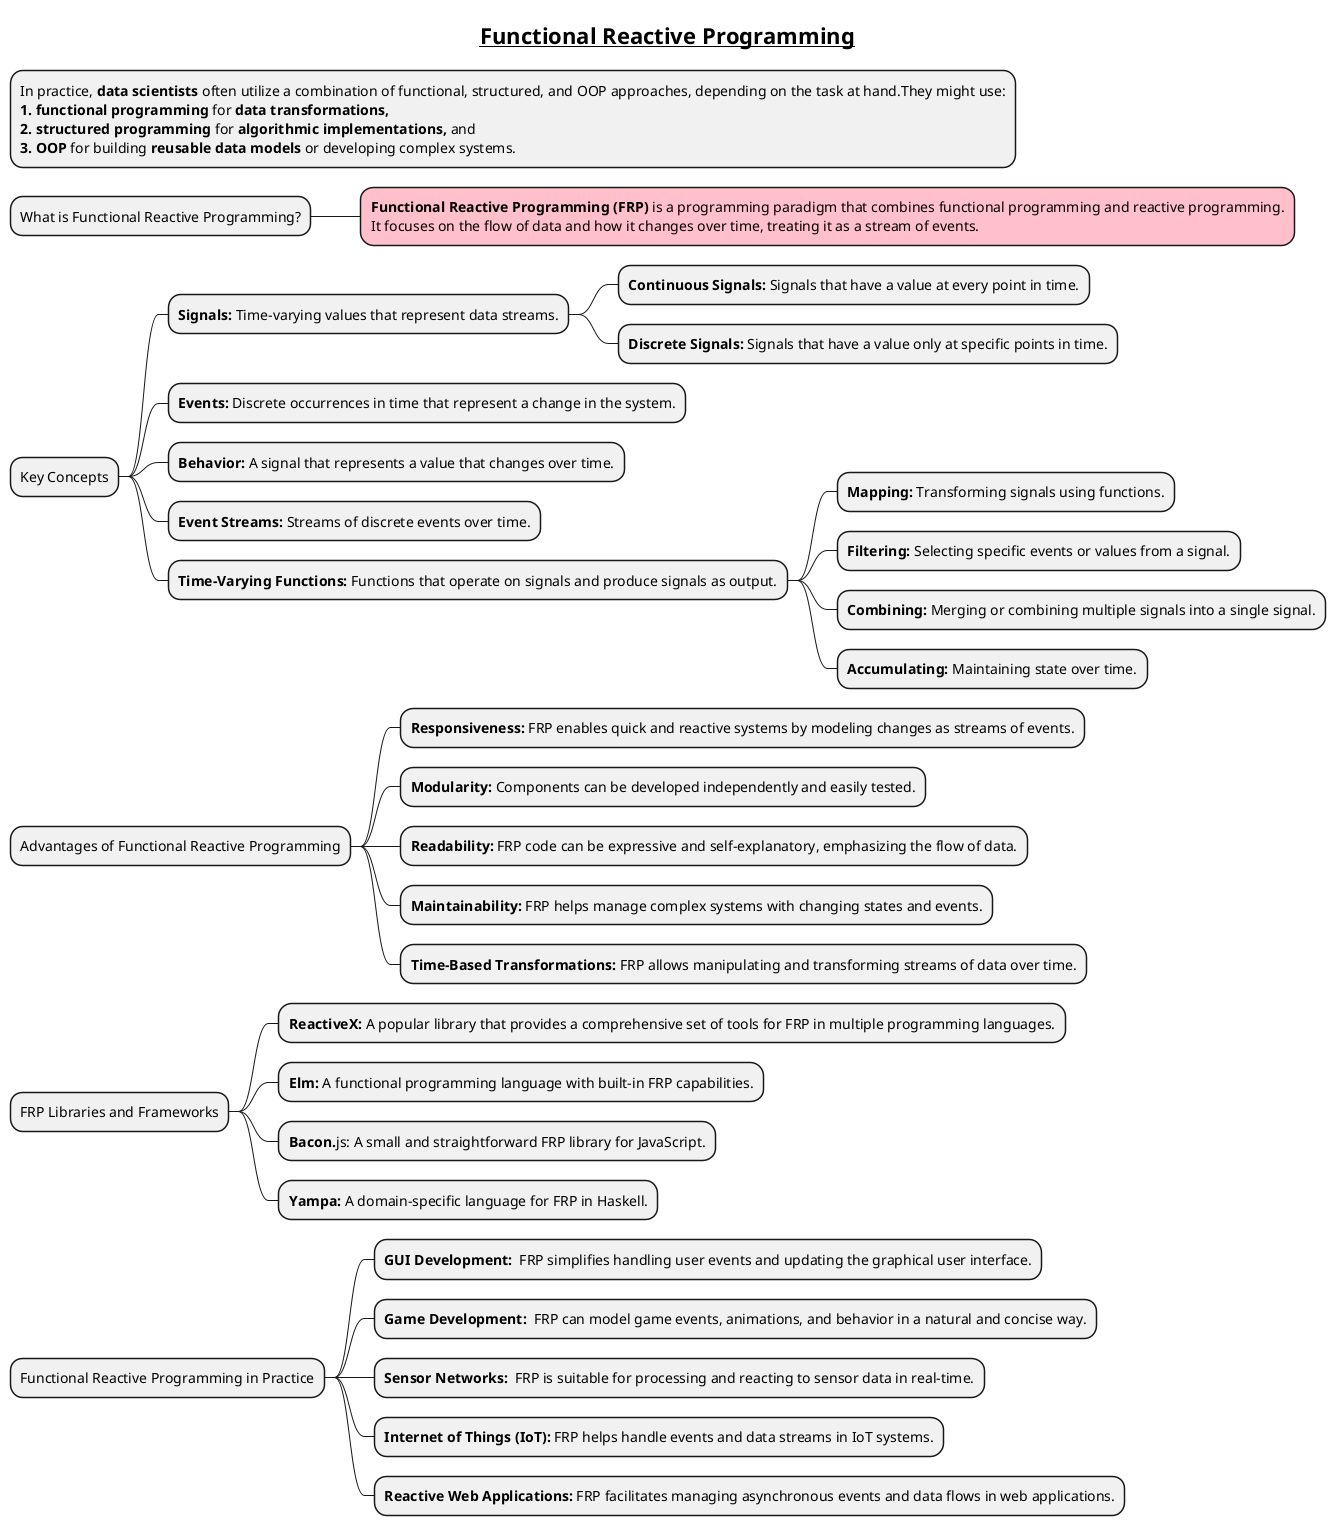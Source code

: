 @startmindmap
title =__Functional Reactive Programming__

*:In practice, **data scientists** often utilize a combination of functional, structured, and OOP approaches, depending on the task at hand.They might use:
**1. functional programming** for **data transformations,**
**2. structured programming** for **algorithmic implementations,** and
**3. OOP** for building **reusable data models** or developing complex systems.;

* What is Functional Reactive Programming?
**[#pink]:**Functional Reactive Programming (FRP)** is a programming paradigm that combines functional programming and reactive programming.
It focuses on the flow of data and how it changes over time, treating it as a stream of events.;

* Key Concepts
** **Signals:** Time-varying values that represent data streams.
*** **Continuous Signals:** Signals that have a value at every point in time.
*** **Discrete Signals:** Signals that have a value only at specific points in time.
** **Events:** Discrete occurrences in time that represent a change in the system.
** **Behavior:** A signal that represents a value that changes over time.
** **Event Streams:** Streams of discrete events over time.
** **Time-Varying Functions:** Functions that operate on signals and produce signals as output.
*** **Mapping:** Transforming signals using functions.
*** **Filtering:** Selecting specific events or values from a signal.
*** **Combining:** Merging or combining multiple signals into a single signal.
*** **Accumulating:** Maintaining state over time.

* Advantages of Functional Reactive Programming
** **Responsiveness:** FRP enables quick and reactive systems by modeling changes as streams of events.
** **Modularity:** Components can be developed independently and easily tested.
** **Readability:** FRP code can be expressive and self-explanatory, emphasizing the flow of data.
** **Maintainability:** FRP helps manage complex systems with changing states and events.
** **Time-Based Transformations:** FRP allows manipulating and transforming streams of data over time.

* FRP Libraries and Frameworks
** **ReactiveX:** A popular library that provides a comprehensive set of tools for FRP in multiple programming languages.
** **Elm:** A functional programming language with built-in FRP capabilities.
** **Bacon.**js: A small and straightforward FRP library for JavaScript.
** **Yampa:** A domain-specific language for FRP in Haskell.

* Functional Reactive Programming in Practice
** **GUI Development: ** FRP simplifies handling user events and updating the graphical user interface.
** **Game Development: ** FRP can model game events, animations, and behavior in a natural and concise way.
** **Sensor Networks: ** FRP is suitable for processing and reacting to sensor data in real-time.
** **Internet of Things (IoT):** FRP helps handle events and data streams in IoT systems.
** **Reactive Web Applications:** FRP facilitates managing asynchronous events and data flows in web applications.

@endmindmap
